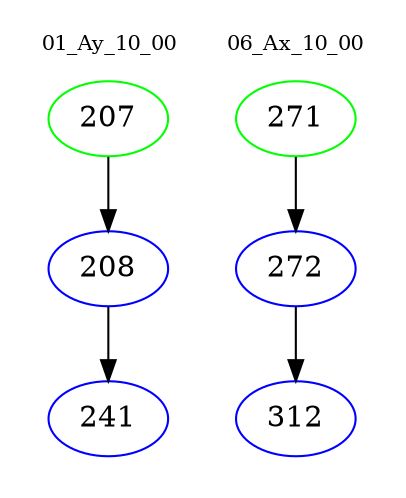 digraph{
subgraph cluster_0 {
color = white
label = "01_Ay_10_00";
fontsize=10;
T0_207 [label="207", color="green"]
T0_207 -> T0_208 [color="black"]
T0_208 [label="208", color="blue"]
T0_208 -> T0_241 [color="black"]
T0_241 [label="241", color="blue"]
}
subgraph cluster_1 {
color = white
label = "06_Ax_10_00";
fontsize=10;
T1_271 [label="271", color="green"]
T1_271 -> T1_272 [color="black"]
T1_272 [label="272", color="blue"]
T1_272 -> T1_312 [color="black"]
T1_312 [label="312", color="blue"]
}
}
